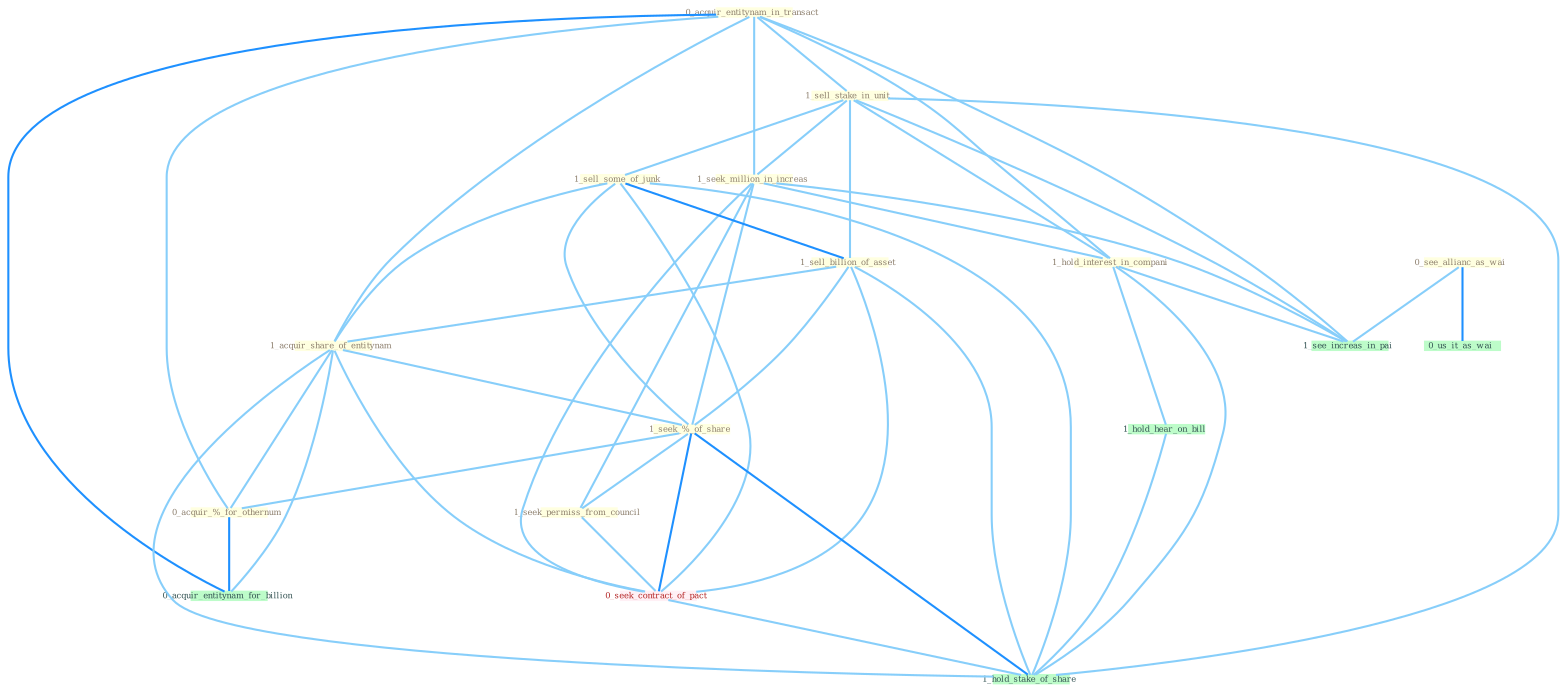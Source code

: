 Graph G{ 
    node
    [shape=polygon,style=filled,width=.5,height=.06,color="#BDFCC9",fixedsize=true,fontsize=4,
    fontcolor="#2f4f4f"];
    {node
    [color="#ffffe0", fontcolor="#8b7d6b"] "0_acquir_entitynam_in_transact " "1_sell_stake_in_unit " "1_seek_million_in_increas " "0_see_allianc_as_wai " "1_sell_some_of_junk " "1_sell_billion_of_asset " "1_acquir_share_of_entitynam " "1_seek_%_of_share " "1_hold_interest_in_compani " "0_acquir_%_for_othernum " "1_seek_permiss_from_council "}
{node [color="#fff0f5", fontcolor="#b22222"] "0_seek_contract_of_pact "}
edge [color="#B0E2FF"];

	"0_acquir_entitynam_in_transact " -- "1_sell_stake_in_unit " [w="1", color="#87cefa" ];
	"0_acquir_entitynam_in_transact " -- "1_seek_million_in_increas " [w="1", color="#87cefa" ];
	"0_acquir_entitynam_in_transact " -- "1_acquir_share_of_entitynam " [w="1", color="#87cefa" ];
	"0_acquir_entitynam_in_transact " -- "1_hold_interest_in_compani " [w="1", color="#87cefa" ];
	"0_acquir_entitynam_in_transact " -- "0_acquir_%_for_othernum " [w="1", color="#87cefa" ];
	"0_acquir_entitynam_in_transact " -- "0_acquir_entitynam_for_billion " [w="2", color="#1e90ff" , len=0.8];
	"0_acquir_entitynam_in_transact " -- "1_see_increas_in_pai " [w="1", color="#87cefa" ];
	"1_sell_stake_in_unit " -- "1_seek_million_in_increas " [w="1", color="#87cefa" ];
	"1_sell_stake_in_unit " -- "1_sell_some_of_junk " [w="1", color="#87cefa" ];
	"1_sell_stake_in_unit " -- "1_sell_billion_of_asset " [w="1", color="#87cefa" ];
	"1_sell_stake_in_unit " -- "1_hold_interest_in_compani " [w="1", color="#87cefa" ];
	"1_sell_stake_in_unit " -- "1_see_increas_in_pai " [w="1", color="#87cefa" ];
	"1_sell_stake_in_unit " -- "1_hold_stake_of_share " [w="1", color="#87cefa" ];
	"1_seek_million_in_increas " -- "1_seek_%_of_share " [w="1", color="#87cefa" ];
	"1_seek_million_in_increas " -- "1_hold_interest_in_compani " [w="1", color="#87cefa" ];
	"1_seek_million_in_increas " -- "1_seek_permiss_from_council " [w="1", color="#87cefa" ];
	"1_seek_million_in_increas " -- "0_seek_contract_of_pact " [w="1", color="#87cefa" ];
	"1_seek_million_in_increas " -- "1_see_increas_in_pai " [w="1", color="#87cefa" ];
	"0_see_allianc_as_wai " -- "0_us_it_as_wai " [w="2", color="#1e90ff" , len=0.8];
	"0_see_allianc_as_wai " -- "1_see_increas_in_pai " [w="1", color="#87cefa" ];
	"1_sell_some_of_junk " -- "1_sell_billion_of_asset " [w="2", color="#1e90ff" , len=0.8];
	"1_sell_some_of_junk " -- "1_acquir_share_of_entitynam " [w="1", color="#87cefa" ];
	"1_sell_some_of_junk " -- "1_seek_%_of_share " [w="1", color="#87cefa" ];
	"1_sell_some_of_junk " -- "0_seek_contract_of_pact " [w="1", color="#87cefa" ];
	"1_sell_some_of_junk " -- "1_hold_stake_of_share " [w="1", color="#87cefa" ];
	"1_sell_billion_of_asset " -- "1_acquir_share_of_entitynam " [w="1", color="#87cefa" ];
	"1_sell_billion_of_asset " -- "1_seek_%_of_share " [w="1", color="#87cefa" ];
	"1_sell_billion_of_asset " -- "0_seek_contract_of_pact " [w="1", color="#87cefa" ];
	"1_sell_billion_of_asset " -- "1_hold_stake_of_share " [w="1", color="#87cefa" ];
	"1_acquir_share_of_entitynam " -- "1_seek_%_of_share " [w="1", color="#87cefa" ];
	"1_acquir_share_of_entitynam " -- "0_acquir_%_for_othernum " [w="1", color="#87cefa" ];
	"1_acquir_share_of_entitynam " -- "0_seek_contract_of_pact " [w="1", color="#87cefa" ];
	"1_acquir_share_of_entitynam " -- "0_acquir_entitynam_for_billion " [w="1", color="#87cefa" ];
	"1_acquir_share_of_entitynam " -- "1_hold_stake_of_share " [w="1", color="#87cefa" ];
	"1_seek_%_of_share " -- "0_acquir_%_for_othernum " [w="1", color="#87cefa" ];
	"1_seek_%_of_share " -- "1_seek_permiss_from_council " [w="1", color="#87cefa" ];
	"1_seek_%_of_share " -- "0_seek_contract_of_pact " [w="2", color="#1e90ff" , len=0.8];
	"1_seek_%_of_share " -- "1_hold_stake_of_share " [w="2", color="#1e90ff" , len=0.8];
	"1_hold_interest_in_compani " -- "1_see_increas_in_pai " [w="1", color="#87cefa" ];
	"1_hold_interest_in_compani " -- "1_hold_hear_on_bill " [w="1", color="#87cefa" ];
	"1_hold_interest_in_compani " -- "1_hold_stake_of_share " [w="1", color="#87cefa" ];
	"0_acquir_%_for_othernum " -- "0_acquir_entitynam_for_billion " [w="2", color="#1e90ff" , len=0.8];
	"1_seek_permiss_from_council " -- "0_seek_contract_of_pact " [w="1", color="#87cefa" ];
	"0_seek_contract_of_pact " -- "1_hold_stake_of_share " [w="1", color="#87cefa" ];
	"1_hold_hear_on_bill " -- "1_hold_stake_of_share " [w="1", color="#87cefa" ];
}